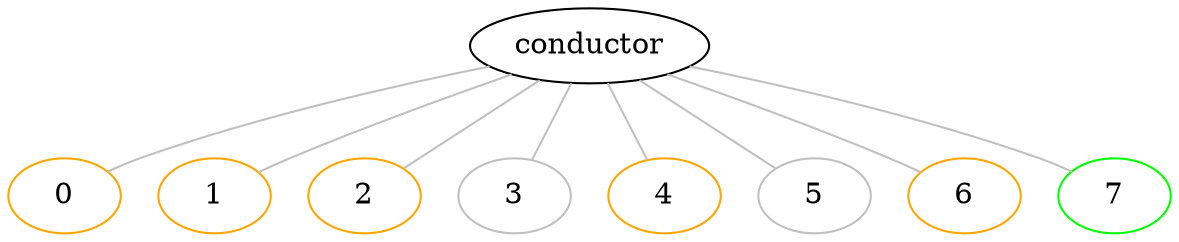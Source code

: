 digraph g {
    0 [color=orange]
    1 [color=orange]
    2 [color=orange]
    3 [color=grey]
    4 [color=orange]
    5 [color=grey]
    6 [color=orange]
    7 [color=green]
    subgraph A {
        edge [dir=none, color=grey]
        conductor -> 0 
        conductor -> 1
        conductor -> 2
        conductor -> 3
        conductor -> 4
        conductor -> 5
        conductor -> 6
        conductor -> 7
    }
}
